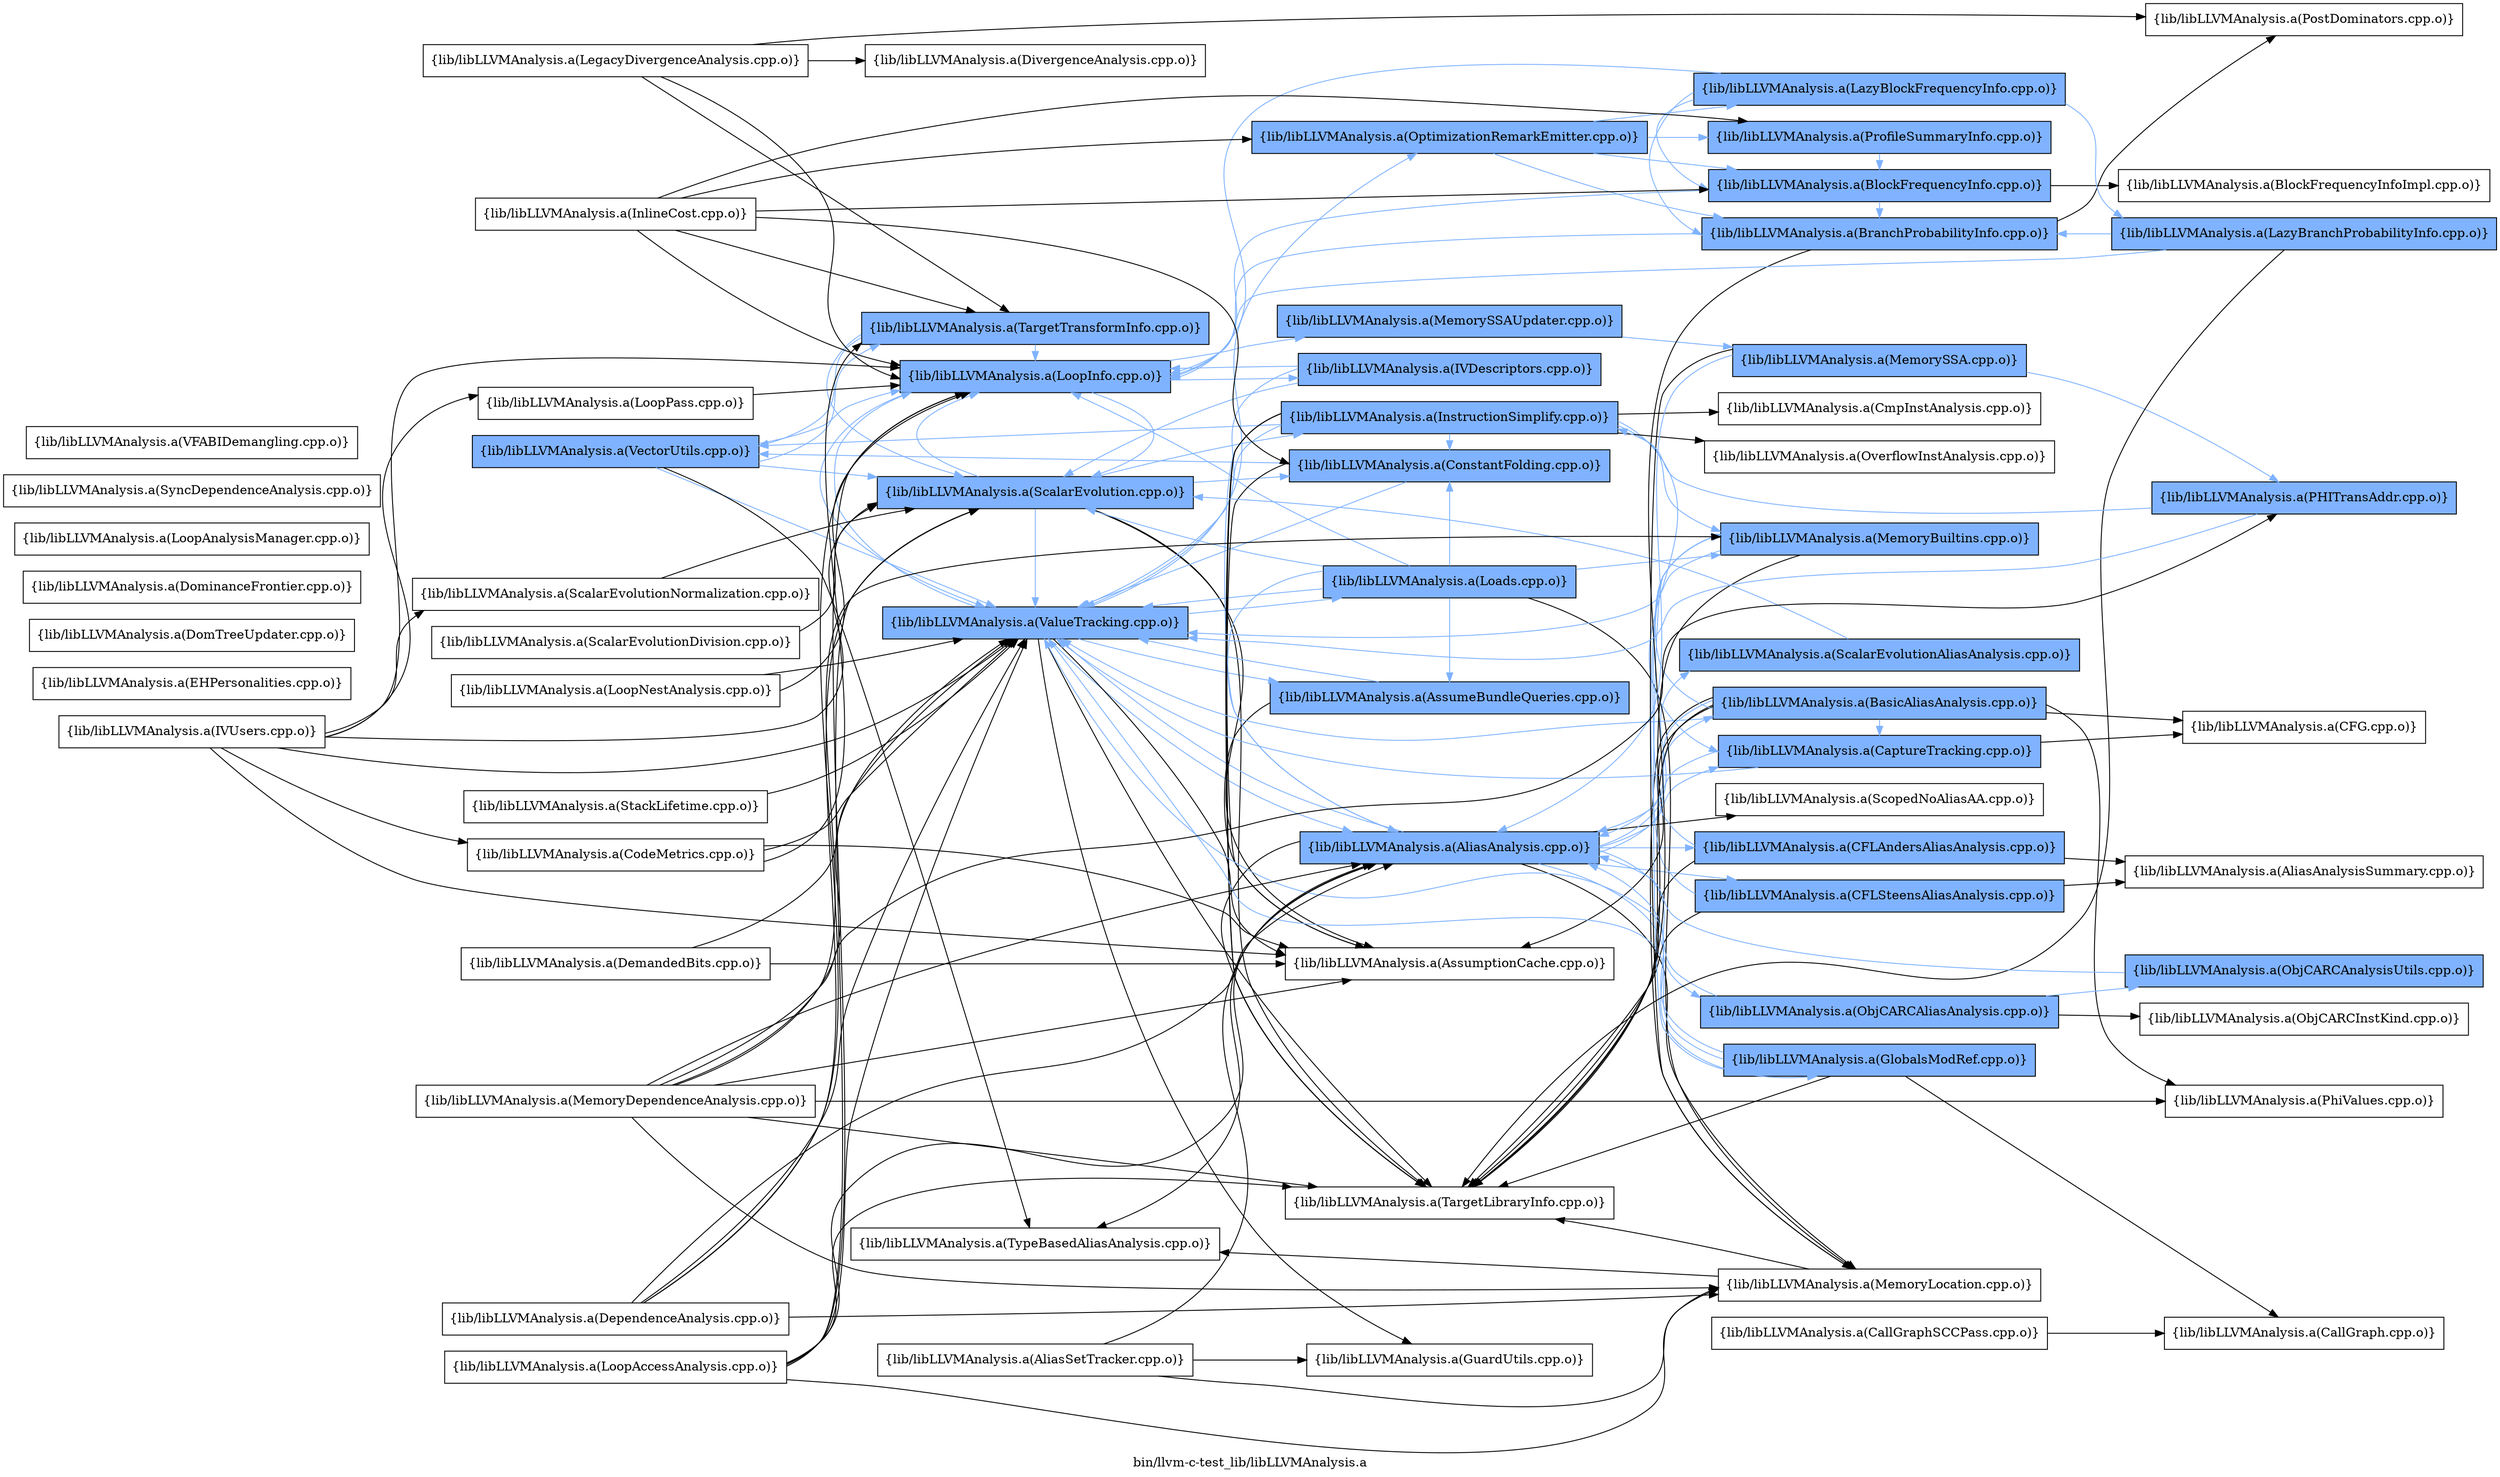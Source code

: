 digraph "bin/llvm-c-test_lib/libLLVMAnalysis.a" {
	label="bin/llvm-c-test_lib/libLLVMAnalysis.a";
	rankdir=LR;
	{ rank=same; Node0x56177568cd58;  }
	{ rank=same; Node0x56177568ece8; Node0x56177568dd98; Node0x56177569be48; Node0x56177569b1c8; Node0x56177569aae8;  }
	{ rank=same; Node0x5617756913f8; Node0x561775691218; Node0x561775691768; Node0x561775699788; Node0x56177568cee8; Node0x561775690a98; Node0x5617756990a8; Node0x56177569b268; Node0x56177568d618; Node0x56177568aeb8; Node0x56177569c578;  }
	{ rank=same; Node0x56177568dc08; Node0x561775692b18; Node0x56177569a6d8; Node0x56177569c208; Node0x56177569ccf8; Node0x561775699af8; Node0x56177568e068; Node0x56177568d078; Node0x56177569de28; Node0x56177568b228; Node0x561775693298; Node0x561775693978; Node0x56177569dd88; Node0x56177569c168; Node0x56177568e018; Node0x56177569b948; Node0x561775690278;  }

	Node0x56177568cd58 [shape=record,shape=box,group=1,style=filled,fillcolor="0.600000 0.5 1",label="{lib/libLLVMAnalysis.a(VectorUtils.cpp.o)}"];
	Node0x56177568cd58 -> Node0x56177568ece8[color="0.600000 0.5 1"];
	Node0x56177568cd58 -> Node0x56177568dd98[color="0.600000 0.5 1"];
	Node0x56177568cd58 -> Node0x56177569be48[color="0.600000 0.5 1"];
	Node0x56177568cd58 -> Node0x56177569b1c8[color="0.600000 0.5 1"];
	Node0x56177568cd58 -> Node0x56177569aae8;
	Node0x56177569b1c8 [shape=record,shape=box,group=1,style=filled,fillcolor="0.600000 0.5 1",label="{lib/libLLVMAnalysis.a(TargetTransformInfo.cpp.o)}"];
	Node0x56177569b1c8 -> Node0x56177568cd58[color="0.600000 0.5 1"];
	Node0x56177569b1c8 -> Node0x56177568dd98[color="0.600000 0.5 1"];
	Node0x56177569b1c8 -> Node0x56177569be48[color="0.600000 0.5 1"];
	Node0x56177568ece8 [shape=record,shape=box,group=1,style=filled,fillcolor="0.600000 0.5 1",label="{lib/libLLVMAnalysis.a(ValueTracking.cpp.o)}"];
	Node0x56177568ece8 -> Node0x5617756913f8[color="0.600000 0.5 1"];
	Node0x56177568ece8 -> Node0x561775691218[color="0.600000 0.5 1"];
	Node0x56177568ece8 -> Node0x561775691768;
	Node0x56177568ece8 -> Node0x561775699788;
	Node0x56177568ece8 -> Node0x56177568cee8[color="0.600000 0.5 1"];
	Node0x56177568ece8 -> Node0x56177568dd98[color="0.600000 0.5 1"];
	Node0x56177568ece8 -> Node0x561775690a98[color="0.600000 0.5 1"];
	Node0x56177568ece8 -> Node0x5617756990a8;
	Node0x56177568e108 [shape=record,shape=box,group=0,label="{lib/libLLVMAnalysis.a(EHPersonalities.cpp.o)}"];
	Node0x56177569c168 [shape=record,shape=box,group=1,style=filled,fillcolor="0.600000 0.5 1",label="{lib/libLLVMAnalysis.a(ProfileSummaryInfo.cpp.o)}"];
	Node0x56177569c168 -> Node0x561775693298[color="0.600000 0.5 1"];
	Node0x5617756913f8 [shape=record,shape=box,group=1,style=filled,fillcolor="0.600000 0.5 1",label="{lib/libLLVMAnalysis.a(AliasAnalysis.cpp.o)}"];
	Node0x5617756913f8 -> Node0x56177568dc08;
	Node0x5617756913f8 -> Node0x56177568ece8[color="0.600000 0.5 1"];
	Node0x5617756913f8 -> Node0x561775692b18[color="0.600000 0.5 1"];
	Node0x5617756913f8 -> Node0x56177569a6d8[color="0.600000 0.5 1"];
	Node0x5617756913f8 -> Node0x56177569c208[color="0.600000 0.5 1"];
	Node0x5617756913f8 -> Node0x56177569ccf8[color="0.600000 0.5 1"];
	Node0x5617756913f8 -> Node0x561775699af8[color="0.600000 0.5 1"];
	Node0x5617756913f8 -> Node0x56177568e068;
	Node0x5617756913f8 -> Node0x56177568d078[color="0.600000 0.5 1"];
	Node0x5617756913f8 -> Node0x56177569de28[color="0.600000 0.5 1"];
	Node0x5617756913f8 -> Node0x5617756990a8;
	Node0x5617756913f8 -> Node0x56177569aae8;
	Node0x56177568c3a8 [shape=record,shape=box,group=0,label="{lib/libLLVMAnalysis.a(DomTreeUpdater.cpp.o)}"];
	Node0x56177568dd98 [shape=record,shape=box,group=1,style=filled,fillcolor="0.600000 0.5 1",label="{lib/libLLVMAnalysis.a(LoopInfo.cpp.o)}"];
	Node0x56177568dd98 -> Node0x56177568ece8[color="0.600000 0.5 1"];
	Node0x56177568dd98 -> Node0x56177569b268[color="0.600000 0.5 1"];
	Node0x56177568dd98 -> Node0x56177568d618[color="0.600000 0.5 1"];
	Node0x56177568dd98 -> Node0x56177569be48[color="0.600000 0.5 1"];
	Node0x56177569be48 [shape=record,shape=box,group=1,style=filled,fillcolor="0.600000 0.5 1",label="{lib/libLLVMAnalysis.a(ScalarEvolution.cpp.o)}"];
	Node0x56177569be48 -> Node0x56177568ece8[color="0.600000 0.5 1"];
	Node0x56177569be48 -> Node0x561775691768;
	Node0x56177569be48 -> Node0x56177568aeb8[color="0.600000 0.5 1"];
	Node0x56177569be48 -> Node0x56177569c578[color="0.600000 0.5 1"];
	Node0x56177569be48 -> Node0x56177568dd98[color="0.600000 0.5 1"];
	Node0x56177569be48 -> Node0x5617756990a8;
	Node0x5617756990a8 [shape=record,shape=box,group=0,label="{lib/libLLVMAnalysis.a(TargetLibraryInfo.cpp.o)}"];
	Node0x561775693298 [shape=record,shape=box,group=1,style=filled,fillcolor="0.600000 0.5 1",label="{lib/libLLVMAnalysis.a(BlockFrequencyInfo.cpp.o)}"];
	Node0x561775693298 -> Node0x561775693018;
	Node0x561775693298 -> Node0x561775693978[color="0.600000 0.5 1"];
	Node0x561775693298 -> Node0x56177568dd98[color="0.600000 0.5 1"];
	Node0x561775693978 [shape=record,shape=box,group=1,style=filled,fillcolor="0.600000 0.5 1",label="{lib/libLLVMAnalysis.a(BranchProbabilityInfo.cpp.o)}"];
	Node0x561775693978 -> Node0x56177568dd98[color="0.600000 0.5 1"];
	Node0x561775693978 -> Node0x56177569c988;
	Node0x561775693978 -> Node0x5617756990a8;
	Node0x561775690a98 [shape=record,shape=box,group=1,style=filled,fillcolor="0.600000 0.5 1",label="{lib/libLLVMAnalysis.a(OptimizationRemarkEmitter.cpp.o)}"];
	Node0x561775690a98 -> Node0x561775693298[color="0.600000 0.5 1"];
	Node0x561775690a98 -> Node0x561775693978[color="0.600000 0.5 1"];
	Node0x561775690a98 -> Node0x56177569dd88[color="0.600000 0.5 1"];
	Node0x561775690a98 -> Node0x56177569c168[color="0.600000 0.5 1"];
	Node0x56177569aae8 [shape=record,shape=box,group=0,label="{lib/libLLVMAnalysis.a(TypeBasedAliasAnalysis.cpp.o)}"];
	Node0x56177569dd88 [shape=record,shape=box,group=1,style=filled,fillcolor="0.600000 0.5 1",label="{lib/libLLVMAnalysis.a(LazyBlockFrequencyInfo.cpp.o)}"];
	Node0x56177569dd88 -> Node0x561775693298[color="0.600000 0.5 1"];
	Node0x56177569dd88 -> Node0x561775693978[color="0.600000 0.5 1"];
	Node0x56177569dd88 -> Node0x561775690bd8[color="0.600000 0.5 1"];
	Node0x56177569dd88 -> Node0x56177568dd98[color="0.600000 0.5 1"];
	Node0x561775690688 [shape=record,shape=box,group=0,label="{lib/libLLVMAnalysis.a(LegacyDivergenceAnalysis.cpp.o)}"];
	Node0x561775690688 -> Node0x561775691718;
	Node0x561775690688 -> Node0x56177568dd98;
	Node0x561775690688 -> Node0x56177569c988;
	Node0x561775690688 -> Node0x56177569b1c8;
	Node0x56177568aeb8 [shape=record,shape=box,group=1,style=filled,fillcolor="0.600000 0.5 1",label="{lib/libLLVMAnalysis.a(ConstantFolding.cpp.o)}"];
	Node0x56177568aeb8 -> Node0x56177568ece8[color="0.600000 0.5 1"];
	Node0x56177568aeb8 -> Node0x56177568cd58[color="0.600000 0.5 1"];
	Node0x56177568aeb8 -> Node0x5617756990a8;
	Node0x56177568a918 [shape=record,shape=box,group=0,label="{lib/libLLVMAnalysis.a(CFG.cpp.o)}"];
	Node0x561775693018 [shape=record,shape=box,group=0,label="{lib/libLLVMAnalysis.a(BlockFrequencyInfoImpl.cpp.o)}"];
	Node0x561775692b18 [shape=record,shape=box,group=1,style=filled,fillcolor="0.600000 0.5 1",label="{lib/libLLVMAnalysis.a(BasicAliasAnalysis.cpp.o)}"];
	Node0x561775692b18 -> Node0x56177568ece8[color="0.600000 0.5 1"];
	Node0x561775692b18 -> Node0x5617756913f8[color="0.600000 0.5 1"];
	Node0x561775692b18 -> Node0x561775691768;
	Node0x561775692b18 -> Node0x56177568a918;
	Node0x561775692b18 -> Node0x56177569ccf8[color="0.600000 0.5 1"];
	Node0x561775692b18 -> Node0x56177568b228[color="0.600000 0.5 1"];
	Node0x561775692b18 -> Node0x56177568e068;
	Node0x561775692b18 -> Node0x56177568f5f8;
	Node0x561775692b18 -> Node0x5617756990a8;
	Node0x56177568df28 [shape=record,shape=box,group=0,label="{lib/libLLVMAnalysis.a(DominanceFrontier.cpp.o)}"];
	Node0x561775699af8 [shape=record,shape=box,group=1,style=filled,fillcolor="0.600000 0.5 1",label="{lib/libLLVMAnalysis.a(GlobalsModRef.cpp.o)}"];
	Node0x561775699af8 -> Node0x56177568ece8[color="0.600000 0.5 1"];
	Node0x561775699af8 -> Node0x5617756913f8[color="0.600000 0.5 1"];
	Node0x561775699af8 -> Node0x56177569b9e8;
	Node0x561775699af8 -> Node0x56177568b228[color="0.600000 0.5 1"];
	Node0x561775699af8 -> Node0x5617756990a8;
	Node0x56177569b0d8 [shape=record,shape=box,group=0,label="{lib/libLLVMAnalysis.a(IVUsers.cpp.o)}"];
	Node0x56177569b0d8 -> Node0x56177568ece8;
	Node0x56177569b0d8 -> Node0x561775691768;
	Node0x56177569b0d8 -> Node0x56177569a4a8;
	Node0x56177569b0d8 -> Node0x56177568dd98;
	Node0x56177569b0d8 -> Node0x56177568a698;
	Node0x56177569b0d8 -> Node0x56177569be48;
	Node0x56177569b0d8 -> Node0x56177569d018;
	Node0x56177568ed88 [shape=record,shape=box,group=0,label="{lib/libLLVMAnalysis.a(MemoryDependenceAnalysis.cpp.o)}"];
	Node0x56177568ed88 -> Node0x56177568ece8;
	Node0x56177568ed88 -> Node0x5617756913f8;
	Node0x56177568ed88 -> Node0x561775691768;
	Node0x56177568ed88 -> Node0x56177568b228;
	Node0x56177568ed88 -> Node0x56177568e068;
	Node0x56177568ed88 -> Node0x56177568fd78;
	Node0x56177568ed88 -> Node0x56177568f5f8;
	Node0x56177568ed88 -> Node0x5617756990a8;
	Node0x56177569de28 [shape=record,shape=box,group=1,style=filled,fillcolor="0.600000 0.5 1",label="{lib/libLLVMAnalysis.a(ScalarEvolutionAliasAnalysis.cpp.o)}"];
	Node0x56177569de28 -> Node0x56177569be48[color="0.600000 0.5 1"];
	Node0x56177568cee8 [shape=record,shape=box,group=1,style=filled,fillcolor="0.600000 0.5 1",label="{lib/libLLVMAnalysis.a(Loads.cpp.o)}"];
	Node0x56177568cee8 -> Node0x56177568ece8[color="0.600000 0.5 1"];
	Node0x56177568cee8 -> Node0x5617756913f8[color="0.600000 0.5 1"];
	Node0x56177568cee8 -> Node0x561775691218[color="0.600000 0.5 1"];
	Node0x56177568cee8 -> Node0x56177568aeb8[color="0.600000 0.5 1"];
	Node0x56177568cee8 -> Node0x56177568dd98[color="0.600000 0.5 1"];
	Node0x56177568cee8 -> Node0x56177568b228[color="0.600000 0.5 1"];
	Node0x56177568cee8 -> Node0x56177568e068;
	Node0x56177568cee8 -> Node0x56177569be48[color="0.600000 0.5 1"];
	Node0x56177568e068 [shape=record,shape=box,group=0,label="{lib/libLLVMAnalysis.a(MemoryLocation.cpp.o)}"];
	Node0x56177568e068 -> Node0x5617756990a8;
	Node0x56177568e068 -> Node0x56177569aae8;
	Node0x56177568dc08 [shape=record,shape=box,group=0,label="{lib/libLLVMAnalysis.a(ScopedNoAliasAA.cpp.o)}"];
	Node0x56177569a6d8 [shape=record,shape=box,group=1,style=filled,fillcolor="0.600000 0.5 1",label="{lib/libLLVMAnalysis.a(CFLAndersAliasAnalysis.cpp.o)}"];
	Node0x56177569a6d8 -> Node0x56177569ac28;
	Node0x56177569a6d8 -> Node0x56177568b228[color="0.600000 0.5 1"];
	Node0x56177569a6d8 -> Node0x5617756990a8;
	Node0x56177569c208 [shape=record,shape=box,group=1,style=filled,fillcolor="0.600000 0.5 1",label="{lib/libLLVMAnalysis.a(CFLSteensAliasAnalysis.cpp.o)}"];
	Node0x56177569c208 -> Node0x56177569ac28;
	Node0x56177569c208 -> Node0x56177568b228[color="0.600000 0.5 1"];
	Node0x56177569c208 -> Node0x5617756990a8;
	Node0x56177568a058 [shape=record,shape=box,group=0,label="{lib/libLLVMAnalysis.a(CallGraphSCCPass.cpp.o)}"];
	Node0x56177568a058 -> Node0x56177569b9e8;
	Node0x56177569c578 [shape=record,shape=box,group=1,style=filled,fillcolor="0.600000 0.5 1",label="{lib/libLLVMAnalysis.a(InstructionSimplify.cpp.o)}"];
	Node0x56177569c578 -> Node0x56177568ece8[color="0.600000 0.5 1"];
	Node0x56177569c578 -> Node0x56177568cd58[color="0.600000 0.5 1"];
	Node0x56177569c578 -> Node0x5617756913f8[color="0.600000 0.5 1"];
	Node0x56177569c578 -> Node0x561775691768;
	Node0x56177569c578 -> Node0x56177569ccf8[color="0.600000 0.5 1"];
	Node0x56177569c578 -> Node0x56177568aeb8[color="0.600000 0.5 1"];
	Node0x56177569c578 -> Node0x56177569b948;
	Node0x56177569c578 -> Node0x56177568b228[color="0.600000 0.5 1"];
	Node0x56177569c578 -> Node0x561775690278;
	Node0x56177569c578 -> Node0x5617756990a8;
	Node0x561775691768 [shape=record,shape=box,group=0,label="{lib/libLLVMAnalysis.a(AssumptionCache.cpp.o)}"];
	Node0x56177568e018 [shape=record,shape=box,group=1,style=filled,fillcolor="0.600000 0.5 1",label="{lib/libLLVMAnalysis.a(MemorySSA.cpp.o)}"];
	Node0x56177568e018 -> Node0x5617756913f8[color="0.600000 0.5 1"];
	Node0x56177568e018 -> Node0x56177568e068;
	Node0x56177568e018 -> Node0x56177568fd78[color="0.600000 0.5 1"];
	Node0x56177568d618 [shape=record,shape=box,group=1,style=filled,fillcolor="0.600000 0.5 1",label="{lib/libLLVMAnalysis.a(MemorySSAUpdater.cpp.o)}"];
	Node0x56177568d618 -> Node0x56177568e018[color="0.600000 0.5 1"];
	Node0x561775690d68 [shape=record,shape=box,group=0,label="{lib/libLLVMAnalysis.a(ObjCARCInstKind.cpp.o)}"];
	Node0x56177569c758 [shape=record,shape=box,group=0,label="{lib/libLLVMAnalysis.a(InlineCost.cpp.o)}"];
	Node0x56177569c758 -> Node0x561775693298;
	Node0x56177569c758 -> Node0x56177568aeb8;
	Node0x56177569c758 -> Node0x56177568dd98;
	Node0x56177569c758 -> Node0x561775690a98;
	Node0x56177569c758 -> Node0x56177569c168;
	Node0x56177569c758 -> Node0x56177569b1c8;
	Node0x56177569a0e8 [shape=record,shape=box,group=0,label="{lib/libLLVMAnalysis.a(StackLifetime.cpp.o)}"];
	Node0x56177569a0e8 -> Node0x56177568ece8;
	Node0x56177568abe8 [shape=record,shape=box,group=0,label="{lib/libLLVMAnalysis.a(DemandedBits.cpp.o)}"];
	Node0x56177568abe8 -> Node0x56177568ece8;
	Node0x56177568abe8 -> Node0x561775691768;
	Node0x56177568cc18 [shape=record,shape=box,group=0,label="{lib/libLLVMAnalysis.a(LoopAccessAnalysis.cpp.o)}"];
	Node0x56177568cc18 -> Node0x56177568ece8;
	Node0x56177568cc18 -> Node0x5617756913f8;
	Node0x56177568cc18 -> Node0x56177568dd98;
	Node0x56177568cc18 -> Node0x56177568e068;
	Node0x56177568cc18 -> Node0x56177569be48;
	Node0x56177568cc18 -> Node0x5617756990a8;
	Node0x56177568a698 [shape=record,shape=box,group=0,label="{lib/libLLVMAnalysis.a(LoopPass.cpp.o)}"];
	Node0x56177568a698 -> Node0x56177568dd98;
	Node0x56177569d018 [shape=record,shape=box,group=0,label="{lib/libLLVMAnalysis.a(ScalarEvolutionNormalization.cpp.o)}"];
	Node0x56177569d018 -> Node0x56177569be48;
	Node0x56177568b228 [shape=record,shape=box,group=1,style=filled,fillcolor="0.600000 0.5 1",label="{lib/libLLVMAnalysis.a(MemoryBuiltins.cpp.o)}"];
	Node0x56177568b228 -> Node0x56177568ece8[color="0.600000 0.5 1"];
	Node0x56177568b228 -> Node0x5617756990a8;
	Node0x56177569c988 [shape=record,shape=box,group=0,label="{lib/libLLVMAnalysis.a(PostDominators.cpp.o)}"];
	Node0x56177569b268 [shape=record,shape=box,group=1,style=filled,fillcolor="0.600000 0.5 1",label="{lib/libLLVMAnalysis.a(IVDescriptors.cpp.o)}"];
	Node0x56177569b268 -> Node0x56177568ece8[color="0.600000 0.5 1"];
	Node0x56177569b268 -> Node0x56177568dd98[color="0.600000 0.5 1"];
	Node0x56177569b268 -> Node0x56177569be48[color="0.600000 0.5 1"];
	Node0x56177569b9e8 [shape=record,shape=box,group=0,label="{lib/libLLVMAnalysis.a(CallGraph.cpp.o)}"];
	Node0x56177569ccf8 [shape=record,shape=box,group=1,style=filled,fillcolor="0.600000 0.5 1",label="{lib/libLLVMAnalysis.a(CaptureTracking.cpp.o)}"];
	Node0x56177569ccf8 -> Node0x56177568ece8[color="0.600000 0.5 1"];
	Node0x56177569ccf8 -> Node0x5617756913f8[color="0.600000 0.5 1"];
	Node0x56177569ccf8 -> Node0x56177568a918;
	Node0x561775691218 [shape=record,shape=box,group=1,style=filled,fillcolor="0.600000 0.5 1",label="{lib/libLLVMAnalysis.a(AssumeBundleQueries.cpp.o)}"];
	Node0x561775691218 -> Node0x56177568ece8[color="0.600000 0.5 1"];
	Node0x561775691218 -> Node0x561775691768;
	Node0x56177568a8c8 [shape=record,shape=box,group=0,label="{lib/libLLVMAnalysis.a(DependenceAnalysis.cpp.o)}"];
	Node0x56177568a8c8 -> Node0x56177568ece8;
	Node0x56177568a8c8 -> Node0x5617756913f8;
	Node0x56177568a8c8 -> Node0x56177568dd98;
	Node0x56177568a8c8 -> Node0x56177568e068;
	Node0x56177568a8c8 -> Node0x56177569be48;
	Node0x561775699788 [shape=record,shape=box,group=0,label="{lib/libLLVMAnalysis.a(GuardUtils.cpp.o)}"];
	Node0x56177568d078 [shape=record,shape=box,group=1,style=filled,fillcolor="0.600000 0.5 1",label="{lib/libLLVMAnalysis.a(ObjCARCAliasAnalysis.cpp.o)}"];
	Node0x56177568d078 -> Node0x56177568ece8[color="0.600000 0.5 1"];
	Node0x56177568d078 -> Node0x561775692348[color="0.600000 0.5 1"];
	Node0x56177568d078 -> Node0x561775690d68;
	Node0x56177568f5f8 [shape=record,shape=box,group=0,label="{lib/libLLVMAnalysis.a(PhiValues.cpp.o)}"];
	Node0x56177569ac28 [shape=record,shape=box,group=0,label="{lib/libLLVMAnalysis.a(AliasAnalysisSummary.cpp.o)}"];
	Node0x56177569a4a8 [shape=record,shape=box,group=0,label="{lib/libLLVMAnalysis.a(CodeMetrics.cpp.o)}"];
	Node0x56177569a4a8 -> Node0x56177568ece8;
	Node0x56177569a4a8 -> Node0x561775691768;
	Node0x56177569a4a8 -> Node0x56177569b1c8;
	Node0x56177569b948 [shape=record,shape=box,group=0,label="{lib/libLLVMAnalysis.a(CmpInstAnalysis.cpp.o)}"];
	Node0x561775690278 [shape=record,shape=box,group=0,label="{lib/libLLVMAnalysis.a(OverflowInstAnalysis.cpp.o)}"];
	Node0x561775690bd8 [shape=record,shape=box,group=1,style=filled,fillcolor="0.600000 0.5 1",label="{lib/libLLVMAnalysis.a(LazyBranchProbabilityInfo.cpp.o)}"];
	Node0x561775690bd8 -> Node0x561775693978[color="0.600000 0.5 1"];
	Node0x561775690bd8 -> Node0x56177568dd98[color="0.600000 0.5 1"];
	Node0x561775690bd8 -> Node0x5617756990a8;
	Node0x561775691718 [shape=record,shape=box,group=0,label="{lib/libLLVMAnalysis.a(DivergenceAnalysis.cpp.o)}"];
	Node0x56177568d988 [shape=record,shape=box,group=0,label="{lib/libLLVMAnalysis.a(AliasSetTracker.cpp.o)}"];
	Node0x56177568d988 -> Node0x5617756913f8;
	Node0x56177568d988 -> Node0x561775699788;
	Node0x56177568d988 -> Node0x56177568e068;
	Node0x56177568e518 [shape=record,shape=box,group=0,label="{lib/libLLVMAnalysis.a(LoopAnalysisManager.cpp.o)}"];
	Node0x56177568e8d8 [shape=record,shape=box,group=0,label="{lib/libLLVMAnalysis.a(LoopNestAnalysis.cpp.o)}"];
	Node0x56177568e8d8 -> Node0x56177568ece8;
	Node0x56177568e8d8 -> Node0x56177568dd98;
	Node0x56177568fd78 [shape=record,shape=box,group=1,style=filled,fillcolor="0.600000 0.5 1",label="{lib/libLLVMAnalysis.a(PHITransAddr.cpp.o)}"];
	Node0x56177568fd78 -> Node0x56177568ece8[color="0.600000 0.5 1"];
	Node0x56177568fd78 -> Node0x56177569c578[color="0.600000 0.5 1"];
	Node0x561775692348 [shape=record,shape=box,group=1,style=filled,fillcolor="0.600000 0.5 1",label="{lib/libLLVMAnalysis.a(ObjCARCAnalysisUtils.cpp.o)}"];
	Node0x561775692348 -> Node0x5617756913f8[color="0.600000 0.5 1"];
	Node0x56177569d798 [shape=record,shape=box,group=0,label="{lib/libLLVMAnalysis.a(ScalarEvolutionDivision.cpp.o)}"];
	Node0x56177569d798 -> Node0x56177569be48;
	Node0x561775699a08 [shape=record,shape=box,group=0,label="{lib/libLLVMAnalysis.a(SyncDependenceAnalysis.cpp.o)}"];
	Node0x56177568cc68 [shape=record,shape=box,group=0,label="{lib/libLLVMAnalysis.a(VFABIDemangling.cpp.o)}"];
}
